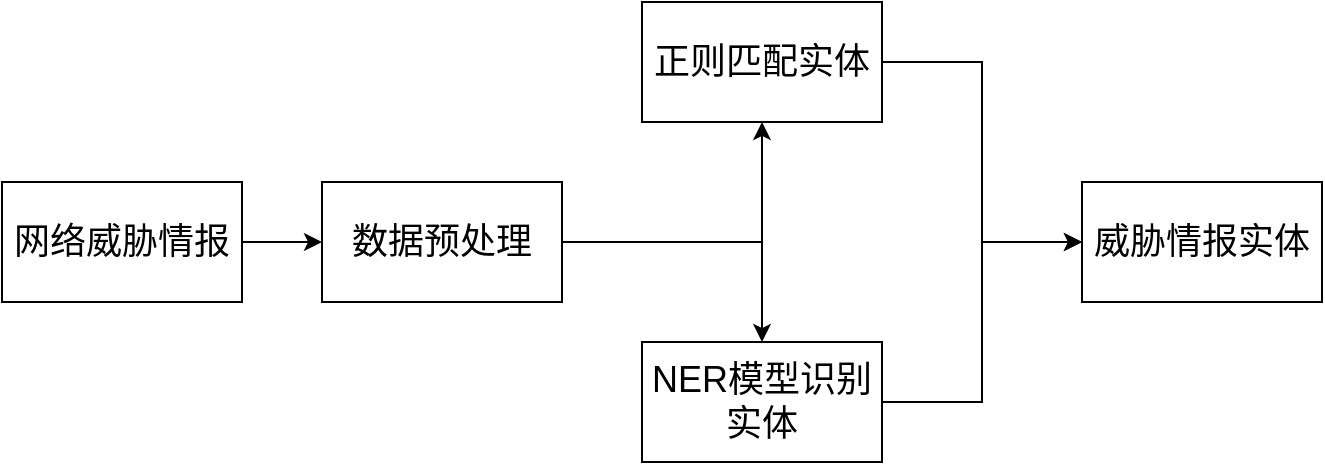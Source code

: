 <mxfile version="17.4.6" type="github">
  <diagram id="MEIQ6gb2M93_IEY0--UO" name="Page-1">
    <mxGraphModel dx="1694" dy="512" grid="1" gridSize="10" guides="1" tooltips="1" connect="1" arrows="1" fold="1" page="1" pageScale="1" pageWidth="827" pageHeight="1169" math="0" shadow="0">
      <root>
        <mxCell id="0" />
        <mxCell id="1" parent="0" />
        <mxCell id="urgjYgWkpuBGBHrNiXu7-3" style="edgeStyle=orthogonalEdgeStyle;rounded=0;orthogonalLoop=1;jettySize=auto;html=1;exitX=1;exitY=0.5;exitDx=0;exitDy=0;fontSize=18;" edge="1" parent="1" source="urgjYgWkpuBGBHrNiXu7-1" target="urgjYgWkpuBGBHrNiXu7-2">
          <mxGeometry relative="1" as="geometry" />
        </mxCell>
        <mxCell id="urgjYgWkpuBGBHrNiXu7-1" value="网络威胁情报" style="rounded=0;whiteSpace=wrap;html=1;fontSize=18;" vertex="1" parent="1">
          <mxGeometry x="-820" y="240" width="120" height="60" as="geometry" />
        </mxCell>
        <mxCell id="urgjYgWkpuBGBHrNiXu7-5" value="" style="edgeStyle=orthogonalEdgeStyle;rounded=0;orthogonalLoop=1;jettySize=auto;html=1;fontSize=18;" edge="1" parent="1" source="urgjYgWkpuBGBHrNiXu7-2" target="urgjYgWkpuBGBHrNiXu7-4">
          <mxGeometry relative="1" as="geometry" />
        </mxCell>
        <mxCell id="urgjYgWkpuBGBHrNiXu7-7" style="edgeStyle=orthogonalEdgeStyle;rounded=0;orthogonalLoop=1;jettySize=auto;html=1;exitX=1;exitY=0.5;exitDx=0;exitDy=0;fontSize=18;" edge="1" parent="1" source="urgjYgWkpuBGBHrNiXu7-2" target="urgjYgWkpuBGBHrNiXu7-6">
          <mxGeometry relative="1" as="geometry" />
        </mxCell>
        <mxCell id="urgjYgWkpuBGBHrNiXu7-2" value="数据预处理" style="rounded=0;whiteSpace=wrap;html=1;fontSize=18;" vertex="1" parent="1">
          <mxGeometry x="-660" y="240" width="120" height="60" as="geometry" />
        </mxCell>
        <mxCell id="urgjYgWkpuBGBHrNiXu7-10" style="edgeStyle=orthogonalEdgeStyle;rounded=0;orthogonalLoop=1;jettySize=auto;html=1;exitX=1;exitY=0.5;exitDx=0;exitDy=0;entryX=0;entryY=0.5;entryDx=0;entryDy=0;fontSize=18;" edge="1" parent="1" source="urgjYgWkpuBGBHrNiXu7-4" target="urgjYgWkpuBGBHrNiXu7-8">
          <mxGeometry relative="1" as="geometry" />
        </mxCell>
        <mxCell id="urgjYgWkpuBGBHrNiXu7-4" value="正则匹配实体" style="whiteSpace=wrap;html=1;rounded=0;fontSize=18;" vertex="1" parent="1">
          <mxGeometry x="-500" y="150" width="120" height="60" as="geometry" />
        </mxCell>
        <mxCell id="urgjYgWkpuBGBHrNiXu7-12" style="edgeStyle=orthogonalEdgeStyle;rounded=0;orthogonalLoop=1;jettySize=auto;html=1;exitX=1;exitY=0.5;exitDx=0;exitDy=0;entryX=0;entryY=0.5;entryDx=0;entryDy=0;fontSize=18;" edge="1" parent="1" source="urgjYgWkpuBGBHrNiXu7-6" target="urgjYgWkpuBGBHrNiXu7-8">
          <mxGeometry relative="1" as="geometry" />
        </mxCell>
        <mxCell id="urgjYgWkpuBGBHrNiXu7-6" value="NER模型识别实体" style="whiteSpace=wrap;html=1;rounded=0;fontSize=18;" vertex="1" parent="1">
          <mxGeometry x="-500" y="320" width="120" height="60" as="geometry" />
        </mxCell>
        <mxCell id="urgjYgWkpuBGBHrNiXu7-8" value="威胁情报实体" style="rounded=0;whiteSpace=wrap;html=1;fontSize=18;" vertex="1" parent="1">
          <mxGeometry x="-280" y="240" width="120" height="60" as="geometry" />
        </mxCell>
      </root>
    </mxGraphModel>
  </diagram>
</mxfile>
